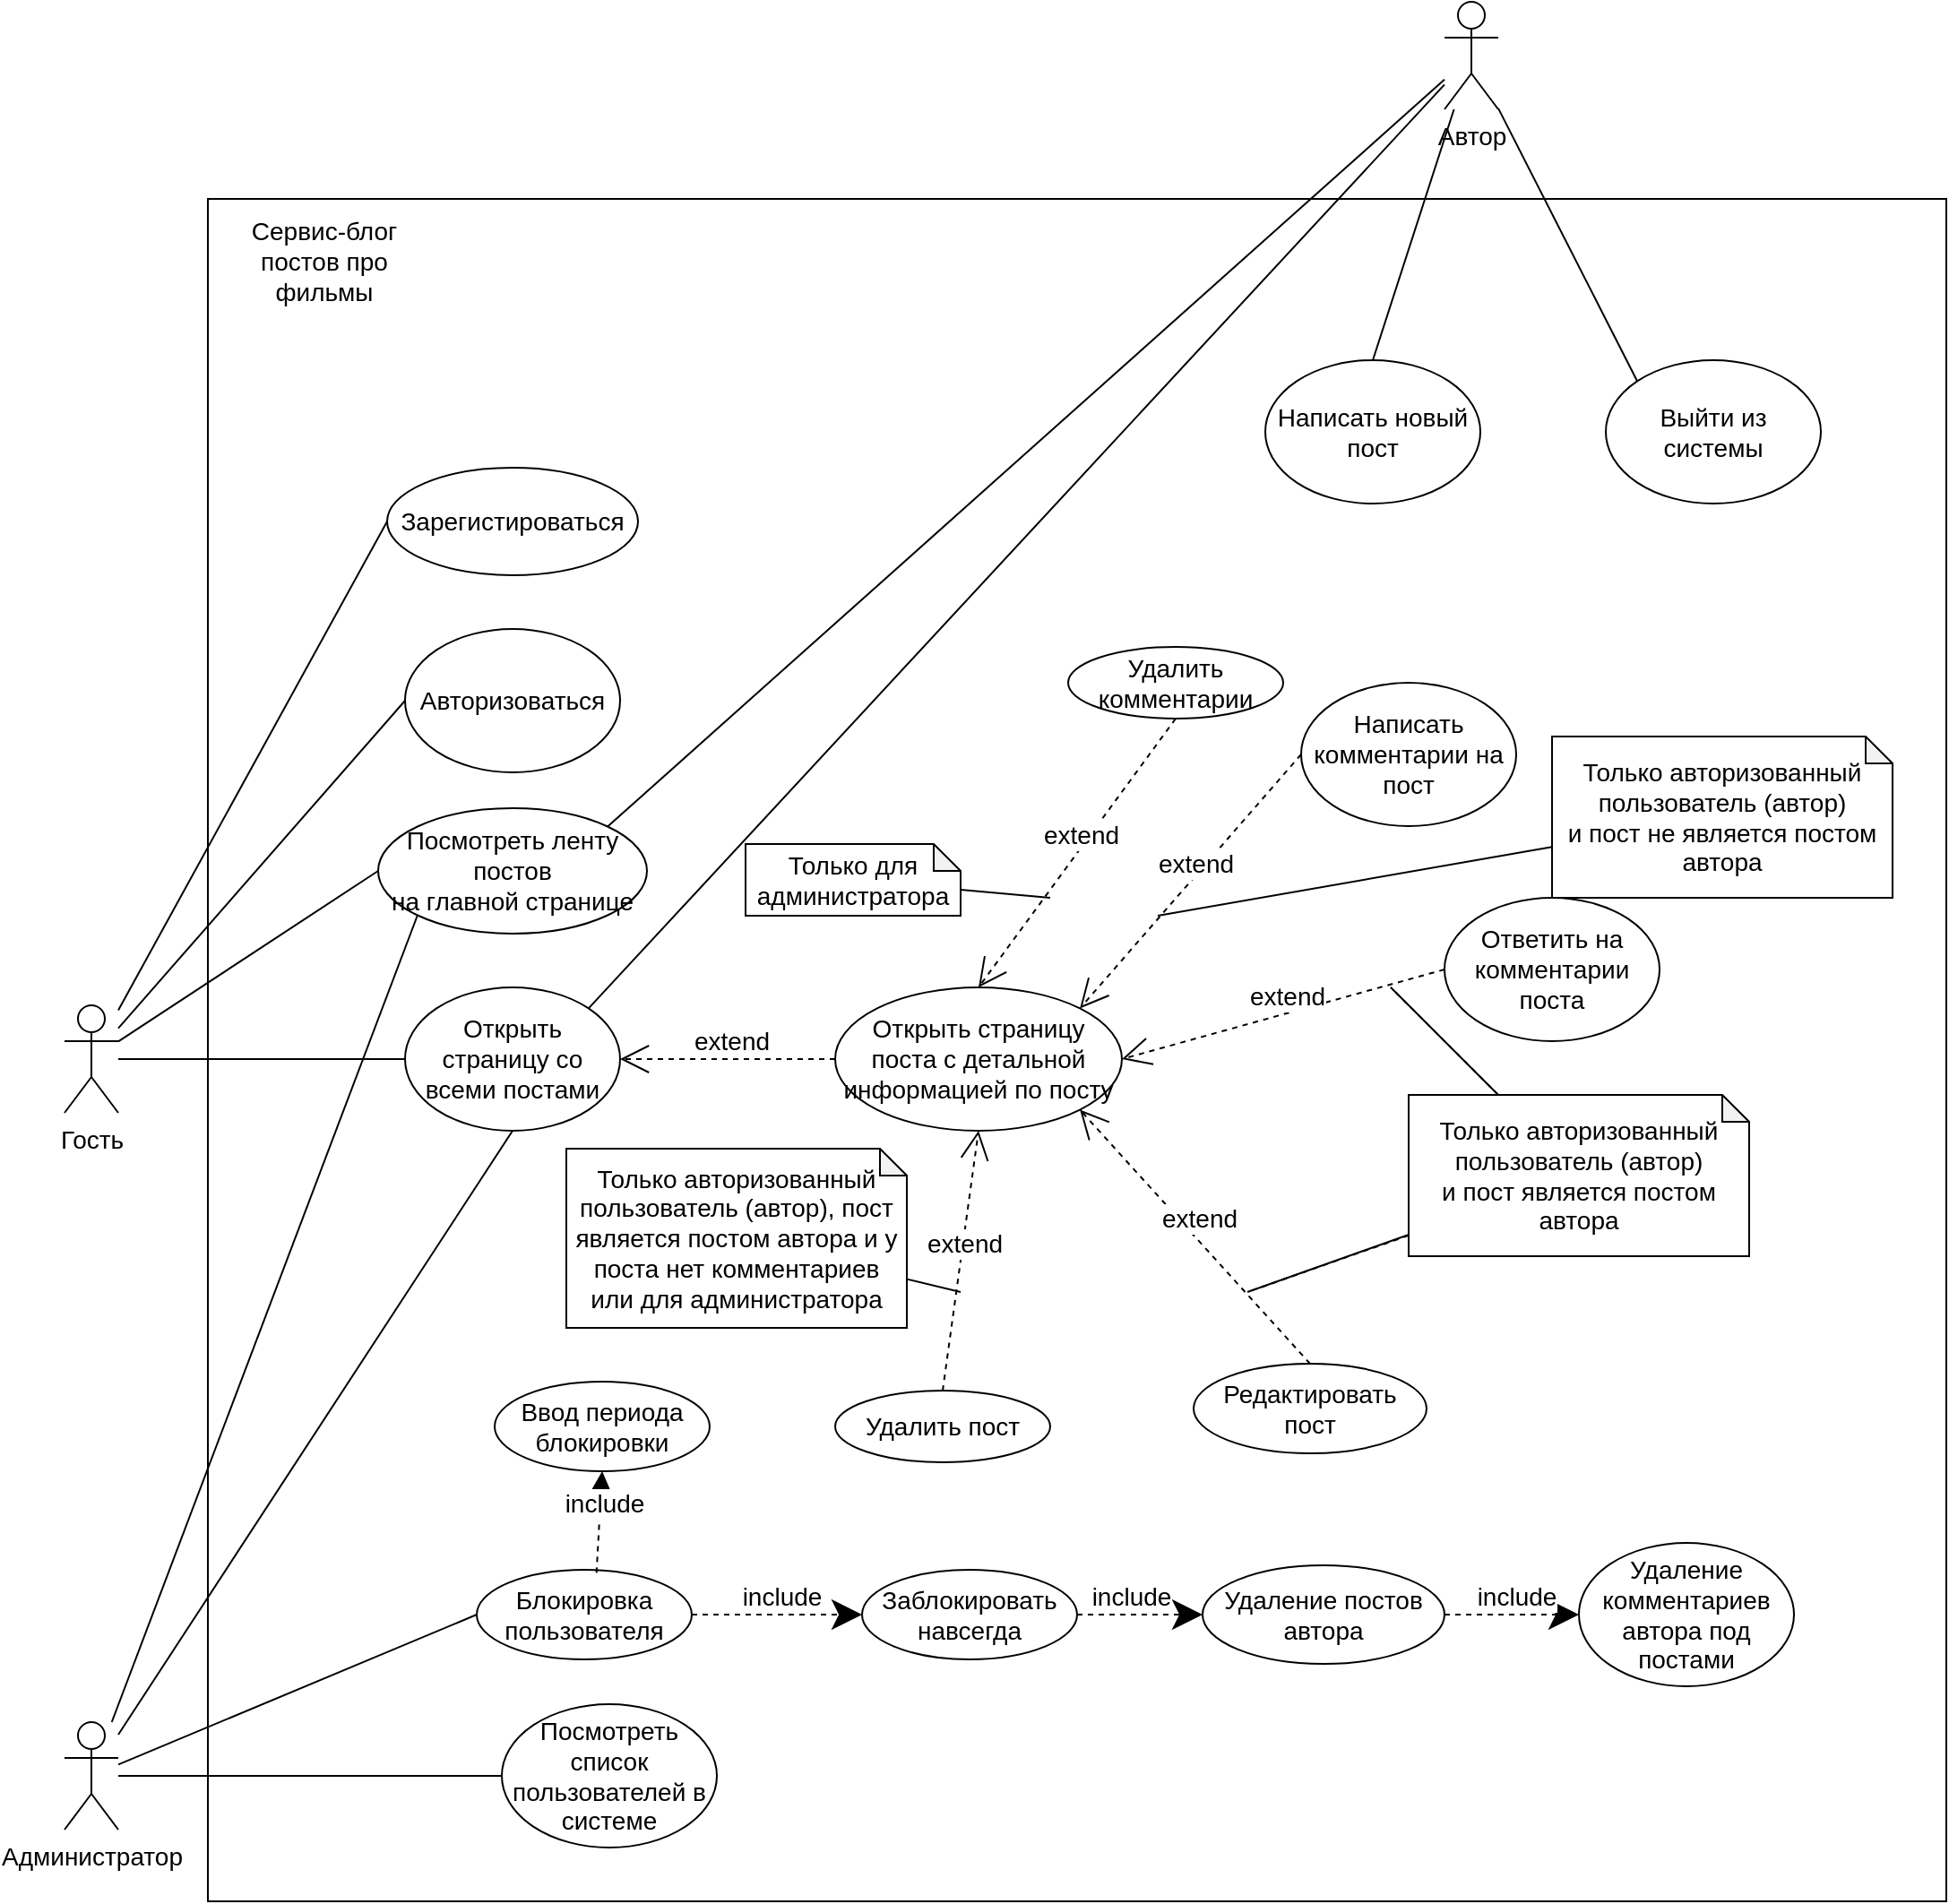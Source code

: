 <mxfile version="21.2.0">
  <diagram name="Страница 1" id="-AkCUl1iMy-zZ9DYp1nF">
    <mxGraphModel dx="2049" dy="2286" grid="1" gridSize="10" guides="1" tooltips="1" connect="1" arrows="1" fold="1" page="1" pageScale="1" pageWidth="827" pageHeight="1169" math="0" shadow="0">
      <root>
        <mxCell id="0" />
        <mxCell id="1" parent="0" />
        <mxCell id="hWAjdRL7yokxQEumFTBO-87" value="" style="rounded=0;whiteSpace=wrap;html=1;fillColor=default;" vertex="1" parent="1">
          <mxGeometry x="130" y="-120" width="970" height="950" as="geometry" />
        </mxCell>
        <mxCell id="hWAjdRL7yokxQEumFTBO-4" style="rounded=0;orthogonalLoop=1;jettySize=auto;html=1;entryX=0;entryY=0.5;entryDx=0;entryDy=0;endArrow=none;endFill=0;" edge="1" parent="1" source="hWAjdRL7yokxQEumFTBO-1" target="hWAjdRL7yokxQEumFTBO-3">
          <mxGeometry relative="1" as="geometry" />
        </mxCell>
        <mxCell id="hWAjdRL7yokxQEumFTBO-6" style="rounded=0;orthogonalLoop=1;jettySize=auto;html=1;entryX=0;entryY=0.5;entryDx=0;entryDy=0;endArrow=none;endFill=0;" edge="1" parent="1" source="hWAjdRL7yokxQEumFTBO-1" target="hWAjdRL7yokxQEumFTBO-5">
          <mxGeometry relative="1" as="geometry" />
        </mxCell>
        <mxCell id="hWAjdRL7yokxQEumFTBO-13" style="rounded=0;orthogonalLoop=1;jettySize=auto;html=1;entryX=0;entryY=0.5;entryDx=0;entryDy=0;endArrow=none;endFill=0;" edge="1" parent="1" source="hWAjdRL7yokxQEumFTBO-1" target="hWAjdRL7yokxQEumFTBO-11">
          <mxGeometry relative="1" as="geometry" />
        </mxCell>
        <mxCell id="hWAjdRL7yokxQEumFTBO-15" style="rounded=0;orthogonalLoop=1;jettySize=auto;html=1;entryX=0;entryY=0.5;entryDx=0;entryDy=0;endArrow=none;endFill=0;" edge="1" parent="1" source="hWAjdRL7yokxQEumFTBO-1" target="hWAjdRL7yokxQEumFTBO-14">
          <mxGeometry relative="1" as="geometry" />
        </mxCell>
        <mxCell id="hWAjdRL7yokxQEumFTBO-1" value="Гость" style="shape=umlActor;verticalLabelPosition=bottom;verticalAlign=top;html=1;outlineConnect=0;fontSize=14;" vertex="1" parent="1">
          <mxGeometry x="50" y="330" width="30" height="60" as="geometry" />
        </mxCell>
        <mxCell id="hWAjdRL7yokxQEumFTBO-3" value="&lt;div&gt;Посмотреть ленту постов&lt;/div&gt;&lt;div&gt;на главной странице&lt;br&gt;&lt;/div&gt;" style="ellipse;whiteSpace=wrap;html=1;fontSize=14;" vertex="1" parent="1">
          <mxGeometry x="225" y="220" width="150" height="70" as="geometry" />
        </mxCell>
        <mxCell id="hWAjdRL7yokxQEumFTBO-5" value="Открыть страницу со всеми постами" style="ellipse;whiteSpace=wrap;html=1;fontSize=14;" vertex="1" parent="1">
          <mxGeometry x="240" y="320" width="120" height="80" as="geometry" />
        </mxCell>
        <mxCell id="hWAjdRL7yokxQEumFTBO-7" value="Открыть страницу поста с детальной информацией по посту" style="ellipse;whiteSpace=wrap;html=1;fontSize=14;" vertex="1" parent="1">
          <mxGeometry x="480" y="320" width="160" height="80" as="geometry" />
        </mxCell>
        <mxCell id="hWAjdRL7yokxQEumFTBO-9" value="" style="endArrow=open;html=1;rounded=0;entryX=1;entryY=0.5;entryDx=0;entryDy=0;exitX=0;exitY=0.5;exitDx=0;exitDy=0;endSize=14;endFill=0;dashed=1;" edge="1" parent="1" source="hWAjdRL7yokxQEumFTBO-7" target="hWAjdRL7yokxQEumFTBO-5">
          <mxGeometry relative="1" as="geometry">
            <mxPoint x="380" y="480" as="sourcePoint" />
            <mxPoint x="480" y="480" as="targetPoint" />
          </mxGeometry>
        </mxCell>
        <mxCell id="hWAjdRL7yokxQEumFTBO-10" value="extend" style="edgeLabel;resizable=0;html=1;align=center;verticalAlign=middle;fontSize=14;" connectable="0" vertex="1" parent="hWAjdRL7yokxQEumFTBO-9">
          <mxGeometry relative="1" as="geometry">
            <mxPoint x="2" y="-10" as="offset" />
          </mxGeometry>
        </mxCell>
        <mxCell id="hWAjdRL7yokxQEumFTBO-11" value="Зарегистироваться" style="ellipse;whiteSpace=wrap;html=1;fontSize=14;" vertex="1" parent="1">
          <mxGeometry x="230" y="30" width="140" height="60" as="geometry" />
        </mxCell>
        <mxCell id="hWAjdRL7yokxQEumFTBO-14" value="Авторизоваться" style="ellipse;whiteSpace=wrap;html=1;fontSize=14;" vertex="1" parent="1">
          <mxGeometry x="240" y="120" width="120" height="80" as="geometry" />
        </mxCell>
        <mxCell id="hWAjdRL7yokxQEumFTBO-17" style="rounded=0;orthogonalLoop=1;jettySize=auto;html=1;entryX=1;entryY=0;entryDx=0;entryDy=0;endArrow=none;endFill=0;" edge="1" parent="1" source="hWAjdRL7yokxQEumFTBO-16" target="hWAjdRL7yokxQEumFTBO-3">
          <mxGeometry relative="1" as="geometry" />
        </mxCell>
        <mxCell id="hWAjdRL7yokxQEumFTBO-18" style="rounded=0;orthogonalLoop=1;jettySize=auto;html=1;endArrow=none;endFill=0;entryX=1;entryY=0;entryDx=0;entryDy=0;" edge="1" parent="1" source="hWAjdRL7yokxQEumFTBO-16" target="hWAjdRL7yokxQEumFTBO-5">
          <mxGeometry relative="1" as="geometry" />
        </mxCell>
        <mxCell id="hWAjdRL7yokxQEumFTBO-51" style="rounded=0;orthogonalLoop=1;jettySize=auto;html=1;entryX=0.5;entryY=0;entryDx=0;entryDy=0;endArrow=none;endFill=0;" edge="1" parent="1" source="hWAjdRL7yokxQEumFTBO-16" target="hWAjdRL7yokxQEumFTBO-50">
          <mxGeometry relative="1" as="geometry" />
        </mxCell>
        <mxCell id="hWAjdRL7yokxQEumFTBO-53" style="rounded=0;orthogonalLoop=1;jettySize=auto;html=1;entryX=0;entryY=0;entryDx=0;entryDy=0;endArrow=none;endFill=0;" edge="1" parent="1" source="hWAjdRL7yokxQEumFTBO-16" target="hWAjdRL7yokxQEumFTBO-52">
          <mxGeometry relative="1" as="geometry" />
        </mxCell>
        <mxCell id="hWAjdRL7yokxQEumFTBO-16" value="&lt;font style=&quot;font-size: 14px;&quot;&gt;Автор&lt;/font&gt;" style="shape=umlActor;verticalLabelPosition=bottom;verticalAlign=top;html=1;outlineConnect=0;" vertex="1" parent="1">
          <mxGeometry x="820" y="-230" width="30" height="60" as="geometry" />
        </mxCell>
        <mxCell id="hWAjdRL7yokxQEumFTBO-19" value="Написать комментарии на пост" style="ellipse;whiteSpace=wrap;html=1;fontSize=14;" vertex="1" parent="1">
          <mxGeometry x="740" y="150" width="120" height="80" as="geometry" />
        </mxCell>
        <mxCell id="hWAjdRL7yokxQEumFTBO-20" value="" style="endArrow=open;html=1;rounded=0;entryX=1;entryY=0;entryDx=0;entryDy=0;exitX=0;exitY=0.5;exitDx=0;exitDy=0;endSize=14;endFill=0;dashed=1;" edge="1" parent="1" source="hWAjdRL7yokxQEumFTBO-19" target="hWAjdRL7yokxQEumFTBO-7">
          <mxGeometry relative="1" as="geometry">
            <mxPoint x="490" y="300" as="sourcePoint" />
            <mxPoint x="370" y="370" as="targetPoint" />
          </mxGeometry>
        </mxCell>
        <mxCell id="hWAjdRL7yokxQEumFTBO-21" value="extend" style="edgeLabel;resizable=0;html=1;align=center;verticalAlign=middle;fontSize=14;" connectable="0" vertex="1" parent="hWAjdRL7yokxQEumFTBO-20">
          <mxGeometry relative="1" as="geometry">
            <mxPoint x="2" y="-10" as="offset" />
          </mxGeometry>
        </mxCell>
        <mxCell id="hWAjdRL7yokxQEumFTBO-25" style="rounded=0;orthogonalLoop=1;jettySize=auto;html=1;endArrow=none;endFill=0;" edge="1" parent="1" source="hWAjdRL7yokxQEumFTBO-23">
          <mxGeometry relative="1" as="geometry">
            <mxPoint x="660" y="280" as="targetPoint" />
          </mxGeometry>
        </mxCell>
        <mxCell id="hWAjdRL7yokxQEumFTBO-23" value="&lt;div&gt;Только авторизованный пользователь (автор)&lt;/div&gt;&lt;div&gt;и пост не является постом автора&lt;br&gt;&lt;/div&gt;" style="shape=note;whiteSpace=wrap;html=1;backgroundOutline=1;darkOpacity=0.05;fontSize=14;size=15;" vertex="1" parent="1">
          <mxGeometry x="880" y="180" width="190" height="90" as="geometry" />
        </mxCell>
        <mxCell id="hWAjdRL7yokxQEumFTBO-26" value="Ответить на комментарии поста" style="ellipse;whiteSpace=wrap;html=1;fontSize=14;" vertex="1" parent="1">
          <mxGeometry x="820" y="270" width="120" height="80" as="geometry" />
        </mxCell>
        <mxCell id="hWAjdRL7yokxQEumFTBO-27" value="" style="endArrow=open;html=1;rounded=0;entryX=1;entryY=0.5;entryDx=0;entryDy=0;exitX=0;exitY=0.5;exitDx=0;exitDy=0;endSize=14;endFill=0;dashed=1;" edge="1" parent="1" source="hWAjdRL7yokxQEumFTBO-26" target="hWAjdRL7yokxQEumFTBO-7">
          <mxGeometry relative="1" as="geometry">
            <mxPoint x="760" y="370" as="sourcePoint" />
            <mxPoint x="650" y="370" as="targetPoint" />
          </mxGeometry>
        </mxCell>
        <mxCell id="hWAjdRL7yokxQEumFTBO-28" value="extend" style="edgeLabel;resizable=0;html=1;align=center;verticalAlign=middle;fontSize=14;" connectable="0" vertex="1" parent="hWAjdRL7yokxQEumFTBO-27">
          <mxGeometry relative="1" as="geometry">
            <mxPoint x="2" y="-10" as="offset" />
          </mxGeometry>
        </mxCell>
        <mxCell id="hWAjdRL7yokxQEumFTBO-30" style="rounded=0;orthogonalLoop=1;jettySize=auto;html=1;dashed=1;endArrow=none;endFill=0;" edge="1" parent="1" source="hWAjdRL7yokxQEumFTBO-29">
          <mxGeometry relative="1" as="geometry">
            <mxPoint x="790" y="320" as="targetPoint" />
          </mxGeometry>
        </mxCell>
        <mxCell id="hWAjdRL7yokxQEumFTBO-42" style="rounded=0;orthogonalLoop=1;jettySize=auto;html=1;dashed=1;endArrow=none;endFill=0;" edge="1" parent="1" source="hWAjdRL7yokxQEumFTBO-29">
          <mxGeometry relative="1" as="geometry">
            <mxPoint x="710" y="490" as="targetPoint" />
          </mxGeometry>
        </mxCell>
        <mxCell id="hWAjdRL7yokxQEumFTBO-29" value="&lt;div&gt;Только авторизованный пользователь (автор)&lt;/div&gt;&lt;div&gt;и пост является постом автора&lt;br&gt;&lt;/div&gt;" style="shape=note;whiteSpace=wrap;html=1;backgroundOutline=1;darkOpacity=0.05;fontSize=14;size=15;" vertex="1" parent="1">
          <mxGeometry x="800" y="380" width="190" height="90" as="geometry" />
        </mxCell>
        <mxCell id="hWAjdRL7yokxQEumFTBO-31" value="Редактировать пост" style="ellipse;whiteSpace=wrap;html=1;fontSize=14;" vertex="1" parent="1">
          <mxGeometry x="680" y="530" width="130" height="50" as="geometry" />
        </mxCell>
        <mxCell id="hWAjdRL7yokxQEumFTBO-34" value="" style="endArrow=open;html=1;rounded=0;entryX=1;entryY=1;entryDx=0;entryDy=0;exitX=0.5;exitY=0;exitDx=0;exitDy=0;endSize=14;endFill=0;dashed=1;" edge="1" parent="1" source="hWAjdRL7yokxQEumFTBO-31" target="hWAjdRL7yokxQEumFTBO-7">
          <mxGeometry relative="1" as="geometry">
            <mxPoint x="830" y="320" as="sourcePoint" />
            <mxPoint x="650" y="370" as="targetPoint" />
          </mxGeometry>
        </mxCell>
        <mxCell id="hWAjdRL7yokxQEumFTBO-35" value="extend" style="edgeLabel;resizable=0;html=1;align=center;verticalAlign=middle;fontSize=14;" connectable="0" vertex="1" parent="hWAjdRL7yokxQEumFTBO-34">
          <mxGeometry relative="1" as="geometry">
            <mxPoint x="2" y="-10" as="offset" />
          </mxGeometry>
        </mxCell>
        <mxCell id="hWAjdRL7yokxQEumFTBO-43" value="Удалить пост" style="ellipse;whiteSpace=wrap;html=1;fontSize=14;" vertex="1" parent="1">
          <mxGeometry x="480" y="545" width="120" height="40" as="geometry" />
        </mxCell>
        <mxCell id="hWAjdRL7yokxQEumFTBO-46" style="rounded=0;orthogonalLoop=1;jettySize=auto;html=1;endArrow=none;endFill=0;" edge="1" parent="1" source="hWAjdRL7yokxQEumFTBO-45">
          <mxGeometry relative="1" as="geometry">
            <mxPoint x="550" y="490" as="targetPoint" />
          </mxGeometry>
        </mxCell>
        <mxCell id="hWAjdRL7yokxQEumFTBO-45" value="&lt;div&gt;Только авторизованный пользователь (автор), пост является постом автора и у поста нет комментариев&lt;/div&gt;&lt;div&gt;или для администратора&lt;br&gt;&lt;/div&gt;" style="shape=note;whiteSpace=wrap;html=1;backgroundOutline=1;darkOpacity=0.05;fontSize=14;size=15;" vertex="1" parent="1">
          <mxGeometry x="330" y="410" width="190" height="100" as="geometry" />
        </mxCell>
        <mxCell id="hWAjdRL7yokxQEumFTBO-47" style="rounded=0;orthogonalLoop=1;jettySize=auto;html=1;endArrow=none;endFill=0;" edge="1" parent="1">
          <mxGeometry relative="1" as="geometry">
            <mxPoint x="790" y="320" as="targetPoint" />
            <mxPoint x="850" y="380" as="sourcePoint" />
          </mxGeometry>
        </mxCell>
        <mxCell id="hWAjdRL7yokxQEumFTBO-48" style="rounded=0;orthogonalLoop=1;jettySize=auto;html=1;endArrow=none;endFill=0;" edge="1" parent="1">
          <mxGeometry relative="1" as="geometry">
            <mxPoint x="710" y="490" as="targetPoint" />
            <mxPoint x="800" y="458" as="sourcePoint" />
          </mxGeometry>
        </mxCell>
        <mxCell id="hWAjdRL7yokxQEumFTBO-50" value="Написать новый пост" style="ellipse;whiteSpace=wrap;html=1;fontSize=14;" vertex="1" parent="1">
          <mxGeometry x="720" y="-30" width="120" height="80" as="geometry" />
        </mxCell>
        <mxCell id="hWAjdRL7yokxQEumFTBO-52" value="Выйти из системы" style="ellipse;whiteSpace=wrap;html=1;fontSize=14;" vertex="1" parent="1">
          <mxGeometry x="910" y="-30" width="120" height="80" as="geometry" />
        </mxCell>
        <mxCell id="hWAjdRL7yokxQEumFTBO-55" value="" style="endArrow=open;html=1;rounded=0;entryX=0.5;entryY=1;entryDx=0;entryDy=0;exitX=0.5;exitY=0;exitDx=0;exitDy=0;endSize=14;endFill=0;dashed=1;" edge="1" parent="1" source="hWAjdRL7yokxQEumFTBO-43" target="hWAjdRL7yokxQEumFTBO-7">
          <mxGeometry relative="1" as="geometry">
            <mxPoint x="750" y="530" as="sourcePoint" />
            <mxPoint x="627" y="398" as="targetPoint" />
          </mxGeometry>
        </mxCell>
        <mxCell id="hWAjdRL7yokxQEumFTBO-56" value="extend" style="edgeLabel;resizable=0;html=1;align=center;verticalAlign=middle;fontSize=14;" connectable="0" vertex="1" parent="hWAjdRL7yokxQEumFTBO-55">
          <mxGeometry relative="1" as="geometry">
            <mxPoint x="2" y="-10" as="offset" />
          </mxGeometry>
        </mxCell>
        <mxCell id="hWAjdRL7yokxQEumFTBO-58" style="rounded=0;orthogonalLoop=1;jettySize=auto;html=1;entryX=0.5;entryY=1;entryDx=0;entryDy=0;endArrow=none;endFill=0;" edge="1" parent="1" source="hWAjdRL7yokxQEumFTBO-57" target="hWAjdRL7yokxQEumFTBO-5">
          <mxGeometry relative="1" as="geometry" />
        </mxCell>
        <mxCell id="hWAjdRL7yokxQEumFTBO-59" style="rounded=0;orthogonalLoop=1;jettySize=auto;html=1;entryX=0;entryY=1;entryDx=0;entryDy=0;endArrow=none;endFill=0;" edge="1" parent="1" source="hWAjdRL7yokxQEumFTBO-57" target="hWAjdRL7yokxQEumFTBO-3">
          <mxGeometry relative="1" as="geometry" />
        </mxCell>
        <mxCell id="hWAjdRL7yokxQEumFTBO-62" style="rounded=0;orthogonalLoop=1;jettySize=auto;html=1;entryX=0;entryY=0.5;entryDx=0;entryDy=0;endArrow=none;endFill=0;" edge="1" parent="1" source="hWAjdRL7yokxQEumFTBO-57" target="hWAjdRL7yokxQEumFTBO-61">
          <mxGeometry relative="1" as="geometry" />
        </mxCell>
        <mxCell id="hWAjdRL7yokxQEumFTBO-86" style="rounded=0;orthogonalLoop=1;jettySize=auto;html=1;entryX=0;entryY=0.5;entryDx=0;entryDy=0;endArrow=none;endFill=0;" edge="1" parent="1" source="hWAjdRL7yokxQEumFTBO-57" target="hWAjdRL7yokxQEumFTBO-85">
          <mxGeometry relative="1" as="geometry" />
        </mxCell>
        <mxCell id="hWAjdRL7yokxQEumFTBO-57" value="Администратор" style="shape=umlActor;verticalLabelPosition=bottom;verticalAlign=top;html=1;outlineConnect=0;fontSize=14;" vertex="1" parent="1">
          <mxGeometry x="50" y="730" width="30" height="60" as="geometry" />
        </mxCell>
        <mxCell id="hWAjdRL7yokxQEumFTBO-61" value="Блокировка пользователя" style="ellipse;whiteSpace=wrap;html=1;fontSize=14;" vertex="1" parent="1">
          <mxGeometry x="280" y="645" width="120" height="50" as="geometry" />
        </mxCell>
        <mxCell id="hWAjdRL7yokxQEumFTBO-63" value="Ввод периода блокировки" style="ellipse;whiteSpace=wrap;html=1;fontSize=14;" vertex="1" parent="1">
          <mxGeometry x="290" y="540" width="120" height="50" as="geometry" />
        </mxCell>
        <mxCell id="hWAjdRL7yokxQEumFTBO-65" value="" style="endArrow=classic;html=1;rounded=0;entryX=0.5;entryY=1;entryDx=0;entryDy=0;exitX=0.557;exitY=0.034;exitDx=0;exitDy=0;endSize=14;endFill=1;dashed=1;exitPerimeter=0;" edge="1" parent="1" source="hWAjdRL7yokxQEumFTBO-61" target="hWAjdRL7yokxQEumFTBO-63">
          <mxGeometry relative="1" as="geometry">
            <mxPoint x="550" y="555" as="sourcePoint" />
            <mxPoint x="570" y="410" as="targetPoint" />
          </mxGeometry>
        </mxCell>
        <mxCell id="hWAjdRL7yokxQEumFTBO-66" value="include" style="edgeLabel;resizable=0;html=1;align=center;verticalAlign=middle;fontSize=14;" connectable="0" vertex="1" parent="hWAjdRL7yokxQEumFTBO-65">
          <mxGeometry relative="1" as="geometry">
            <mxPoint x="2" y="-10" as="offset" />
          </mxGeometry>
        </mxCell>
        <mxCell id="hWAjdRL7yokxQEumFTBO-69" value="Заблокировать навсегда" style="ellipse;whiteSpace=wrap;html=1;fontSize=14;" vertex="1" parent="1">
          <mxGeometry x="495" y="645" width="120" height="50" as="geometry" />
        </mxCell>
        <mxCell id="hWAjdRL7yokxQEumFTBO-70" value="" style="endArrow=classic;html=1;rounded=0;entryX=0;entryY=0.5;entryDx=0;entryDy=0;exitX=1;exitY=0.5;exitDx=0;exitDy=0;endSize=14;endFill=1;dashed=1;" edge="1" parent="1" source="hWAjdRL7yokxQEumFTBO-61" target="hWAjdRL7yokxQEumFTBO-69">
          <mxGeometry relative="1" as="geometry">
            <mxPoint x="357" y="657" as="sourcePoint" />
            <mxPoint x="375" y="585" as="targetPoint" />
          </mxGeometry>
        </mxCell>
        <mxCell id="hWAjdRL7yokxQEumFTBO-71" value="include" style="edgeLabel;resizable=0;html=1;align=center;verticalAlign=middle;fontSize=14;" connectable="0" vertex="1" parent="hWAjdRL7yokxQEumFTBO-70">
          <mxGeometry relative="1" as="geometry">
            <mxPoint x="2" y="-10" as="offset" />
          </mxGeometry>
        </mxCell>
        <mxCell id="hWAjdRL7yokxQEumFTBO-72" value="Удаление постов автора" style="ellipse;whiteSpace=wrap;html=1;fontSize=14;" vertex="1" parent="1">
          <mxGeometry x="685" y="642.5" width="135" height="55" as="geometry" />
        </mxCell>
        <mxCell id="hWAjdRL7yokxQEumFTBO-73" value="" style="endArrow=classic;html=1;rounded=0;entryX=0;entryY=0.5;entryDx=0;entryDy=0;exitX=1;exitY=0.5;exitDx=0;exitDy=0;endSize=14;endFill=1;dashed=1;" edge="1" parent="1" source="hWAjdRL7yokxQEumFTBO-69" target="hWAjdRL7yokxQEumFTBO-72">
          <mxGeometry relative="1" as="geometry">
            <mxPoint x="410" y="680" as="sourcePoint" />
            <mxPoint x="505" y="680" as="targetPoint" />
          </mxGeometry>
        </mxCell>
        <mxCell id="hWAjdRL7yokxQEumFTBO-74" value="include" style="edgeLabel;resizable=0;html=1;align=center;verticalAlign=middle;fontSize=14;" connectable="0" vertex="1" parent="hWAjdRL7yokxQEumFTBO-73">
          <mxGeometry relative="1" as="geometry">
            <mxPoint x="-5" y="-10" as="offset" />
          </mxGeometry>
        </mxCell>
        <mxCell id="hWAjdRL7yokxQEumFTBO-75" value="Удаление комментариев автора под постами" style="ellipse;whiteSpace=wrap;html=1;fontSize=14;" vertex="1" parent="1">
          <mxGeometry x="895" y="630" width="120" height="80" as="geometry" />
        </mxCell>
        <mxCell id="hWAjdRL7yokxQEumFTBO-76" value="" style="endArrow=classic;html=1;rounded=0;entryX=0;entryY=0.5;entryDx=0;entryDy=0;exitX=1;exitY=0.5;exitDx=0;exitDy=0;endSize=14;endFill=1;dashed=1;" edge="1" parent="1" source="hWAjdRL7yokxQEumFTBO-72" target="hWAjdRL7yokxQEumFTBO-75">
          <mxGeometry relative="1" as="geometry">
            <mxPoint x="410" y="680" as="sourcePoint" />
            <mxPoint x="505" y="680" as="targetPoint" />
          </mxGeometry>
        </mxCell>
        <mxCell id="hWAjdRL7yokxQEumFTBO-77" value="include" style="edgeLabel;resizable=0;html=1;align=center;verticalAlign=middle;fontSize=14;" connectable="0" vertex="1" parent="hWAjdRL7yokxQEumFTBO-76">
          <mxGeometry relative="1" as="geometry">
            <mxPoint x="2" y="-10" as="offset" />
          </mxGeometry>
        </mxCell>
        <mxCell id="hWAjdRL7yokxQEumFTBO-79" value="Удалить комментарии" style="ellipse;whiteSpace=wrap;html=1;fontSize=14;" vertex="1" parent="1">
          <mxGeometry x="610" y="130" width="120" height="40" as="geometry" />
        </mxCell>
        <mxCell id="hWAjdRL7yokxQEumFTBO-80" value="" style="endArrow=open;html=1;rounded=0;entryX=0.5;entryY=0;entryDx=0;entryDy=0;exitX=0.5;exitY=1;exitDx=0;exitDy=0;endSize=14;endFill=0;dashed=1;" edge="1" parent="1" source="hWAjdRL7yokxQEumFTBO-79" target="hWAjdRL7yokxQEumFTBO-7">
          <mxGeometry relative="1" as="geometry">
            <mxPoint x="750" y="200" as="sourcePoint" />
            <mxPoint x="627" y="342" as="targetPoint" />
          </mxGeometry>
        </mxCell>
        <mxCell id="hWAjdRL7yokxQEumFTBO-81" value="extend" style="edgeLabel;resizable=0;html=1;align=center;verticalAlign=middle;fontSize=14;" connectable="0" vertex="1" parent="hWAjdRL7yokxQEumFTBO-80">
          <mxGeometry relative="1" as="geometry">
            <mxPoint x="2" y="-10" as="offset" />
          </mxGeometry>
        </mxCell>
        <mxCell id="hWAjdRL7yokxQEumFTBO-84" style="rounded=0;orthogonalLoop=1;jettySize=auto;html=1;endArrow=none;endFill=0;" edge="1" parent="1" source="hWAjdRL7yokxQEumFTBO-82">
          <mxGeometry relative="1" as="geometry">
            <mxPoint x="600" y="270" as="targetPoint" />
          </mxGeometry>
        </mxCell>
        <mxCell id="hWAjdRL7yokxQEumFTBO-82" value="Только для администратора" style="shape=note;whiteSpace=wrap;html=1;backgroundOutline=1;darkOpacity=0.05;fontSize=14;size=15;" vertex="1" parent="1">
          <mxGeometry x="430" y="240" width="120" height="40" as="geometry" />
        </mxCell>
        <mxCell id="hWAjdRL7yokxQEumFTBO-85" value="Посмотреть список пользователей в системе" style="ellipse;whiteSpace=wrap;html=1;fontSize=14;" vertex="1" parent="1">
          <mxGeometry x="294" y="720" width="120" height="80" as="geometry" />
        </mxCell>
        <mxCell id="hWAjdRL7yokxQEumFTBO-88" value="Сервис-блог постов про фильмы" style="text;html=1;strokeColor=none;fillColor=none;align=center;verticalAlign=middle;whiteSpace=wrap;rounded=0;fontSize=14;" vertex="1" parent="1">
          <mxGeometry x="150" y="-110" width="90" height="50" as="geometry" />
        </mxCell>
      </root>
    </mxGraphModel>
  </diagram>
</mxfile>
